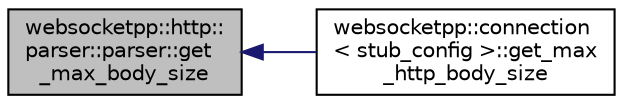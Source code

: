 digraph "websocketpp::http::parser::parser::get_max_body_size"
{
  edge [fontname="Helvetica",fontsize="10",labelfontname="Helvetica",labelfontsize="10"];
  node [fontname="Helvetica",fontsize="10",shape=record];
  rankdir="LR";
  Node25 [label="websocketpp::http::\lparser::parser::get\l_max_body_size",height=0.2,width=0.4,color="black", fillcolor="grey75", style="filled", fontcolor="black"];
  Node25 -> Node26 [dir="back",color="midnightblue",fontsize="10",style="solid",fontname="Helvetica"];
  Node26 [label="websocketpp::connection\l\< stub_config \>::get_max\l_http_body_size",height=0.2,width=0.4,color="black", fillcolor="white", style="filled",URL="$classwebsocketpp_1_1connection.html#a9a050215a9f1d7652bcd8c543ae5f38c",tooltip="Get maximum HTTP message body size. "];
}
